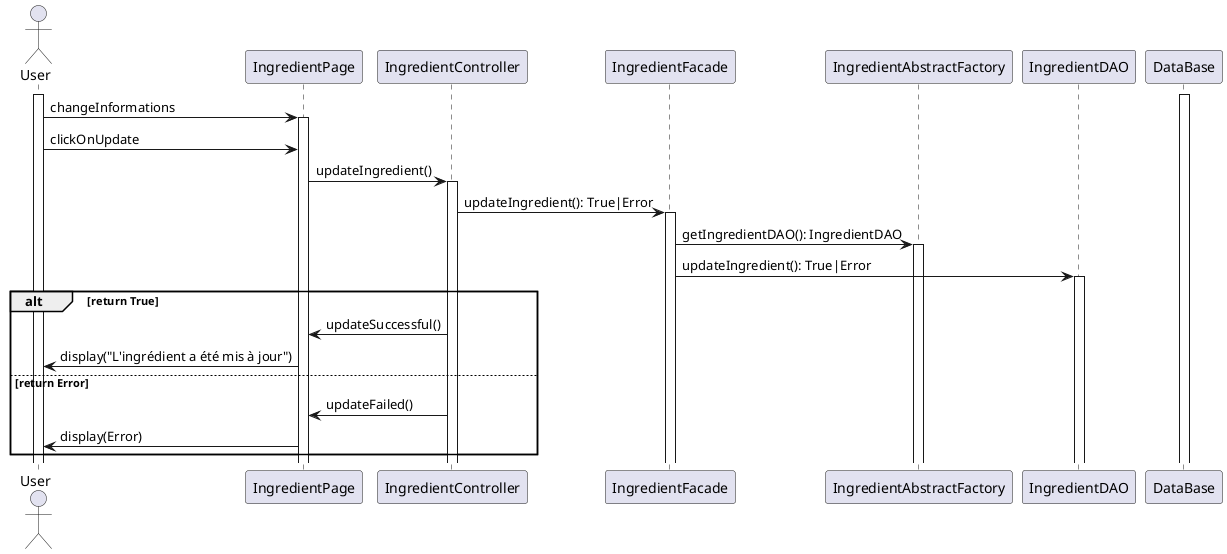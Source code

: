 @startuml UpdateIngredient
skinparam responseMessageBelowArrow true

actor User
participant IngredientPage
participant IngredientController
participant IngredientFacade
participant IngredientAbstractFactory
participant IngredientDAO
participant DataBase

activate User
activate DataBase

User -> IngredientPage++ : changeInformations
User -> IngredientPage : clickOnUpdate

IngredientPage -> IngredientController++ : updateIngredient()

IngredientController -> IngredientFacade++ : updateIngredient(): True|Error

IngredientFacade -> IngredientAbstractFactory++ : getIngredientDAO(): IngredientDAO
IngredientFacade -> IngredientDAO++ : updateIngredient(): True|Error

alt return True
  IngredientController -> IngredientPage : updateSuccessful()

  IngredientPage -> User : display("L'ingrédient a été mis à jour")

else return Error
  IngredientController -> IngredientPage : updateFailed()

  IngredientPage -> User : display(Error)
end

@enduml